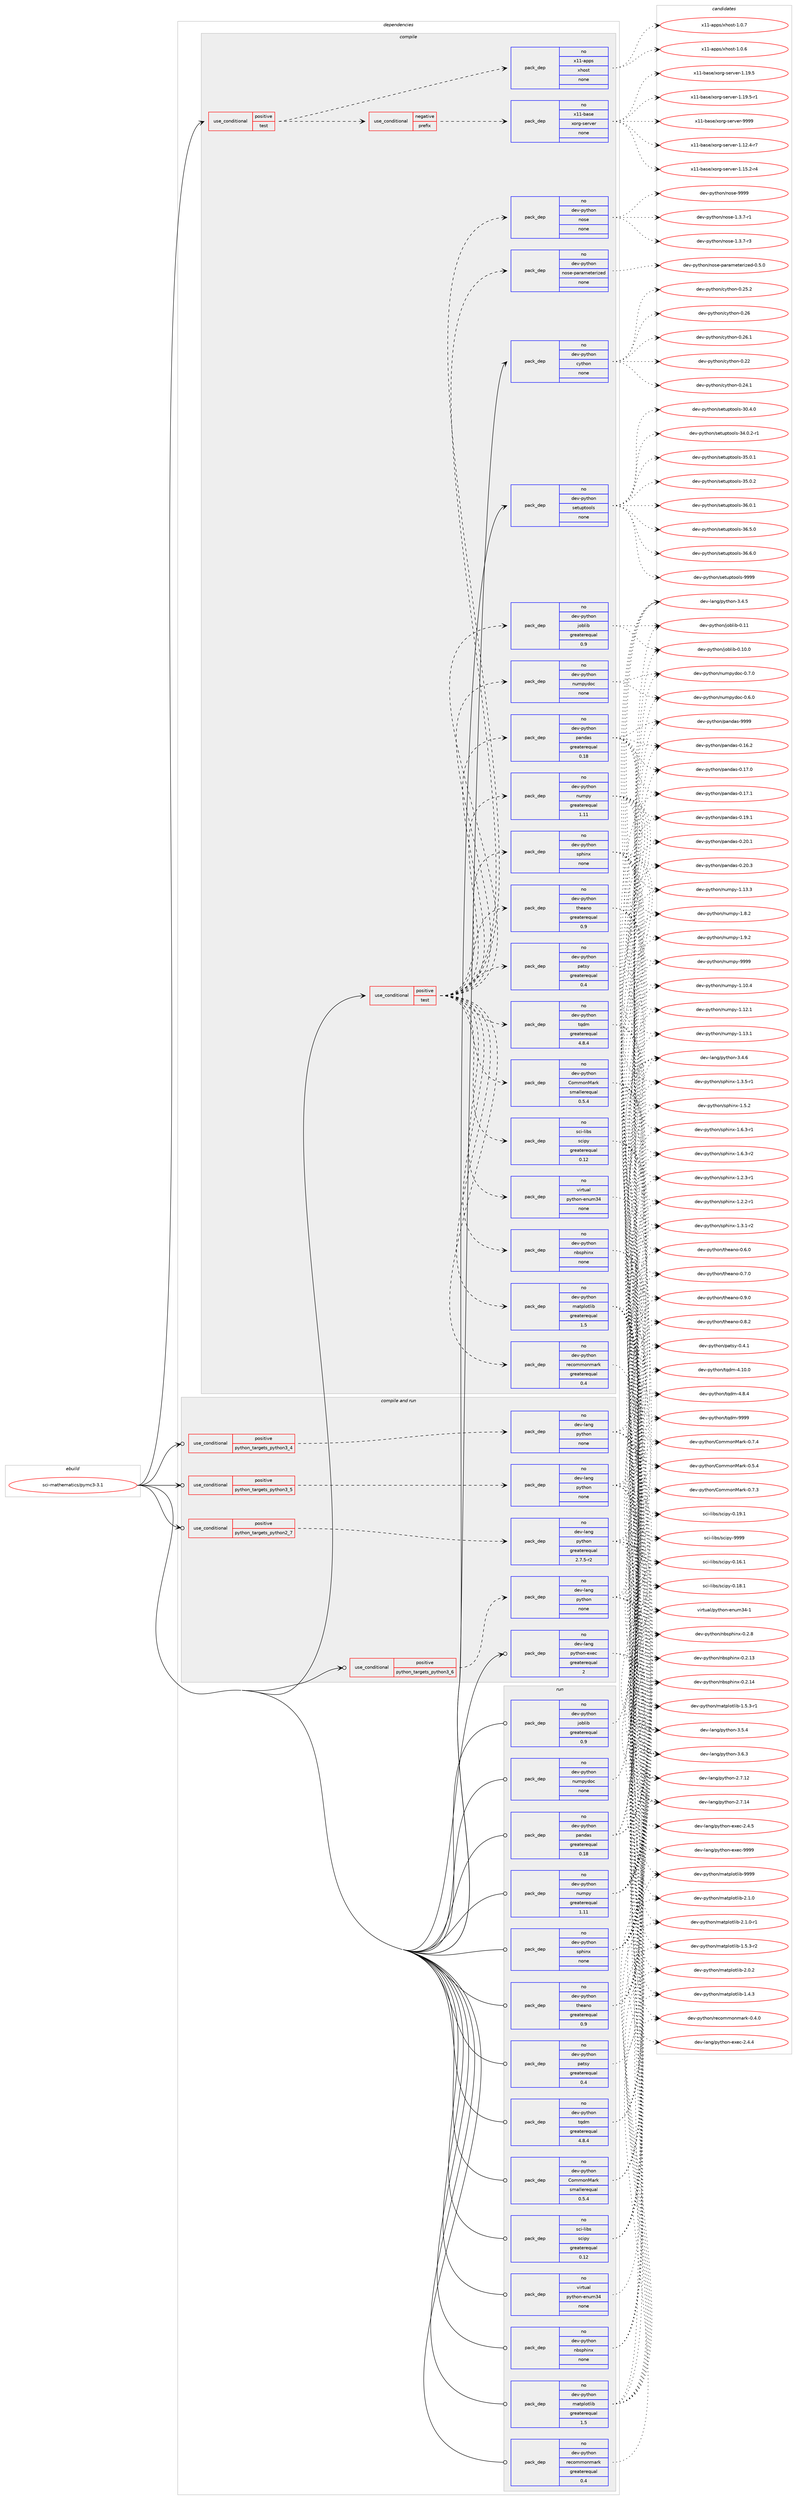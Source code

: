 digraph prolog {

# *************
# Graph options
# *************

newrank=true;
concentrate=true;
compound=true;
graph [rankdir=LR,fontname=Helvetica,fontsize=10,ranksep=1.5];#, ranksep=2.5, nodesep=0.2];
edge  [arrowhead=vee];
node  [fontname=Helvetica,fontsize=10];

# **********
# The ebuild
# **********

subgraph cluster_leftcol {
color=gray;
rank=same;
label=<<i>ebuild</i>>;
id [label="sci-mathematics/pymc3-3.1", color=red, width=4, href="../sci-mathematics/pymc3-3.1.svg"];
}

# ****************
# The dependencies
# ****************

subgraph cluster_midcol {
color=gray;
label=<<i>dependencies</i>>;
subgraph cluster_compile {
fillcolor="#eeeeee";
style=filled;
label=<<i>compile</i>>;
subgraph cond111652 {
dependency456112 [label=<<TABLE BORDER="0" CELLBORDER="1" CELLSPACING="0" CELLPADDING="4"><TR><TD ROWSPAN="3" CELLPADDING="10">use_conditional</TD></TR><TR><TD>positive</TD></TR><TR><TD>test</TD></TR></TABLE>>, shape=none, color=red];
subgraph cond111653 {
dependency456113 [label=<<TABLE BORDER="0" CELLBORDER="1" CELLSPACING="0" CELLPADDING="4"><TR><TD ROWSPAN="3" CELLPADDING="10">use_conditional</TD></TR><TR><TD>negative</TD></TR><TR><TD>prefix</TD></TR></TABLE>>, shape=none, color=red];
subgraph pack336470 {
dependency456114 [label=<<TABLE BORDER="0" CELLBORDER="1" CELLSPACING="0" CELLPADDING="4" WIDTH="220"><TR><TD ROWSPAN="6" CELLPADDING="30">pack_dep</TD></TR><TR><TD WIDTH="110">no</TD></TR><TR><TD>x11-base</TD></TR><TR><TD>xorg-server</TD></TR><TR><TD>none</TD></TR><TR><TD></TD></TR></TABLE>>, shape=none, color=blue];
}
dependency456113:e -> dependency456114:w [weight=20,style="dashed",arrowhead="vee"];
}
dependency456112:e -> dependency456113:w [weight=20,style="dashed",arrowhead="vee"];
subgraph pack336471 {
dependency456115 [label=<<TABLE BORDER="0" CELLBORDER="1" CELLSPACING="0" CELLPADDING="4" WIDTH="220"><TR><TD ROWSPAN="6" CELLPADDING="30">pack_dep</TD></TR><TR><TD WIDTH="110">no</TD></TR><TR><TD>x11-apps</TD></TR><TR><TD>xhost</TD></TR><TR><TD>none</TD></TR><TR><TD></TD></TR></TABLE>>, shape=none, color=blue];
}
dependency456112:e -> dependency456115:w [weight=20,style="dashed",arrowhead="vee"];
}
id:e -> dependency456112:w [weight=20,style="solid",arrowhead="vee"];
subgraph cond111654 {
dependency456116 [label=<<TABLE BORDER="0" CELLBORDER="1" CELLSPACING="0" CELLPADDING="4"><TR><TD ROWSPAN="3" CELLPADDING="10">use_conditional</TD></TR><TR><TD>positive</TD></TR><TR><TD>test</TD></TR></TABLE>>, shape=none, color=red];
subgraph pack336472 {
dependency456117 [label=<<TABLE BORDER="0" CELLBORDER="1" CELLSPACING="0" CELLPADDING="4" WIDTH="220"><TR><TD ROWSPAN="6" CELLPADDING="30">pack_dep</TD></TR><TR><TD WIDTH="110">no</TD></TR><TR><TD>dev-python</TD></TR><TR><TD>CommonMark</TD></TR><TR><TD>smallerequal</TD></TR><TR><TD>0.5.4</TD></TR></TABLE>>, shape=none, color=blue];
}
dependency456116:e -> dependency456117:w [weight=20,style="dashed",arrowhead="vee"];
subgraph pack336473 {
dependency456118 [label=<<TABLE BORDER="0" CELLBORDER="1" CELLSPACING="0" CELLPADDING="4" WIDTH="220"><TR><TD ROWSPAN="6" CELLPADDING="30">pack_dep</TD></TR><TR><TD WIDTH="110">no</TD></TR><TR><TD>dev-python</TD></TR><TR><TD>joblib</TD></TR><TR><TD>greaterequal</TD></TR><TR><TD>0.9</TD></TR></TABLE>>, shape=none, color=blue];
}
dependency456116:e -> dependency456118:w [weight=20,style="dashed",arrowhead="vee"];
subgraph pack336474 {
dependency456119 [label=<<TABLE BORDER="0" CELLBORDER="1" CELLSPACING="0" CELLPADDING="4" WIDTH="220"><TR><TD ROWSPAN="6" CELLPADDING="30">pack_dep</TD></TR><TR><TD WIDTH="110">no</TD></TR><TR><TD>dev-python</TD></TR><TR><TD>numpy</TD></TR><TR><TD>greaterequal</TD></TR><TR><TD>1.11</TD></TR></TABLE>>, shape=none, color=blue];
}
dependency456116:e -> dependency456119:w [weight=20,style="dashed",arrowhead="vee"];
subgraph pack336475 {
dependency456120 [label=<<TABLE BORDER="0" CELLBORDER="1" CELLSPACING="0" CELLPADDING="4" WIDTH="220"><TR><TD ROWSPAN="6" CELLPADDING="30">pack_dep</TD></TR><TR><TD WIDTH="110">no</TD></TR><TR><TD>dev-python</TD></TR><TR><TD>matplotlib</TD></TR><TR><TD>greaterequal</TD></TR><TR><TD>1.5</TD></TR></TABLE>>, shape=none, color=blue];
}
dependency456116:e -> dependency456120:w [weight=20,style="dashed",arrowhead="vee"];
subgraph pack336476 {
dependency456121 [label=<<TABLE BORDER="0" CELLBORDER="1" CELLSPACING="0" CELLPADDING="4" WIDTH="220"><TR><TD ROWSPAN="6" CELLPADDING="30">pack_dep</TD></TR><TR><TD WIDTH="110">no</TD></TR><TR><TD>dev-python</TD></TR><TR><TD>nbsphinx</TD></TR><TR><TD>none</TD></TR><TR><TD></TD></TR></TABLE>>, shape=none, color=blue];
}
dependency456116:e -> dependency456121:w [weight=20,style="dashed",arrowhead="vee"];
subgraph pack336477 {
dependency456122 [label=<<TABLE BORDER="0" CELLBORDER="1" CELLSPACING="0" CELLPADDING="4" WIDTH="220"><TR><TD ROWSPAN="6" CELLPADDING="30">pack_dep</TD></TR><TR><TD WIDTH="110">no</TD></TR><TR><TD>dev-python</TD></TR><TR><TD>numpydoc</TD></TR><TR><TD>none</TD></TR><TR><TD></TD></TR></TABLE>>, shape=none, color=blue];
}
dependency456116:e -> dependency456122:w [weight=20,style="dashed",arrowhead="vee"];
subgraph pack336478 {
dependency456123 [label=<<TABLE BORDER="0" CELLBORDER="1" CELLSPACING="0" CELLPADDING="4" WIDTH="220"><TR><TD ROWSPAN="6" CELLPADDING="30">pack_dep</TD></TR><TR><TD WIDTH="110">no</TD></TR><TR><TD>dev-python</TD></TR><TR><TD>pandas</TD></TR><TR><TD>greaterequal</TD></TR><TR><TD>0.18</TD></TR></TABLE>>, shape=none, color=blue];
}
dependency456116:e -> dependency456123:w [weight=20,style="dashed",arrowhead="vee"];
subgraph pack336479 {
dependency456124 [label=<<TABLE BORDER="0" CELLBORDER="1" CELLSPACING="0" CELLPADDING="4" WIDTH="220"><TR><TD ROWSPAN="6" CELLPADDING="30">pack_dep</TD></TR><TR><TD WIDTH="110">no</TD></TR><TR><TD>dev-python</TD></TR><TR><TD>patsy</TD></TR><TR><TD>greaterequal</TD></TR><TR><TD>0.4</TD></TR></TABLE>>, shape=none, color=blue];
}
dependency456116:e -> dependency456124:w [weight=20,style="dashed",arrowhead="vee"];
subgraph pack336480 {
dependency456125 [label=<<TABLE BORDER="0" CELLBORDER="1" CELLSPACING="0" CELLPADDING="4" WIDTH="220"><TR><TD ROWSPAN="6" CELLPADDING="30">pack_dep</TD></TR><TR><TD WIDTH="110">no</TD></TR><TR><TD>dev-python</TD></TR><TR><TD>recommonmark</TD></TR><TR><TD>greaterequal</TD></TR><TR><TD>0.4</TD></TR></TABLE>>, shape=none, color=blue];
}
dependency456116:e -> dependency456125:w [weight=20,style="dashed",arrowhead="vee"];
subgraph pack336481 {
dependency456126 [label=<<TABLE BORDER="0" CELLBORDER="1" CELLSPACING="0" CELLPADDING="4" WIDTH="220"><TR><TD ROWSPAN="6" CELLPADDING="30">pack_dep</TD></TR><TR><TD WIDTH="110">no</TD></TR><TR><TD>dev-python</TD></TR><TR><TD>sphinx</TD></TR><TR><TD>none</TD></TR><TR><TD></TD></TR></TABLE>>, shape=none, color=blue];
}
dependency456116:e -> dependency456126:w [weight=20,style="dashed",arrowhead="vee"];
subgraph pack336482 {
dependency456127 [label=<<TABLE BORDER="0" CELLBORDER="1" CELLSPACING="0" CELLPADDING="4" WIDTH="220"><TR><TD ROWSPAN="6" CELLPADDING="30">pack_dep</TD></TR><TR><TD WIDTH="110">no</TD></TR><TR><TD>dev-python</TD></TR><TR><TD>theano</TD></TR><TR><TD>greaterequal</TD></TR><TR><TD>0.9</TD></TR></TABLE>>, shape=none, color=blue];
}
dependency456116:e -> dependency456127:w [weight=20,style="dashed",arrowhead="vee"];
subgraph pack336483 {
dependency456128 [label=<<TABLE BORDER="0" CELLBORDER="1" CELLSPACING="0" CELLPADDING="4" WIDTH="220"><TR><TD ROWSPAN="6" CELLPADDING="30">pack_dep</TD></TR><TR><TD WIDTH="110">no</TD></TR><TR><TD>dev-python</TD></TR><TR><TD>tqdm</TD></TR><TR><TD>greaterequal</TD></TR><TR><TD>4.8.4</TD></TR></TABLE>>, shape=none, color=blue];
}
dependency456116:e -> dependency456128:w [weight=20,style="dashed",arrowhead="vee"];
subgraph pack336484 {
dependency456129 [label=<<TABLE BORDER="0" CELLBORDER="1" CELLSPACING="0" CELLPADDING="4" WIDTH="220"><TR><TD ROWSPAN="6" CELLPADDING="30">pack_dep</TD></TR><TR><TD WIDTH="110">no</TD></TR><TR><TD>sci-libs</TD></TR><TR><TD>scipy</TD></TR><TR><TD>greaterequal</TD></TR><TR><TD>0.12</TD></TR></TABLE>>, shape=none, color=blue];
}
dependency456116:e -> dependency456129:w [weight=20,style="dashed",arrowhead="vee"];
subgraph pack336485 {
dependency456130 [label=<<TABLE BORDER="0" CELLBORDER="1" CELLSPACING="0" CELLPADDING="4" WIDTH="220"><TR><TD ROWSPAN="6" CELLPADDING="30">pack_dep</TD></TR><TR><TD WIDTH="110">no</TD></TR><TR><TD>virtual</TD></TR><TR><TD>python-enum34</TD></TR><TR><TD>none</TD></TR><TR><TD></TD></TR></TABLE>>, shape=none, color=blue];
}
dependency456116:e -> dependency456130:w [weight=20,style="dashed",arrowhead="vee"];
subgraph pack336486 {
dependency456131 [label=<<TABLE BORDER="0" CELLBORDER="1" CELLSPACING="0" CELLPADDING="4" WIDTH="220"><TR><TD ROWSPAN="6" CELLPADDING="30">pack_dep</TD></TR><TR><TD WIDTH="110">no</TD></TR><TR><TD>dev-python</TD></TR><TR><TD>nose</TD></TR><TR><TD>none</TD></TR><TR><TD></TD></TR></TABLE>>, shape=none, color=blue];
}
dependency456116:e -> dependency456131:w [weight=20,style="dashed",arrowhead="vee"];
subgraph pack336487 {
dependency456132 [label=<<TABLE BORDER="0" CELLBORDER="1" CELLSPACING="0" CELLPADDING="4" WIDTH="220"><TR><TD ROWSPAN="6" CELLPADDING="30">pack_dep</TD></TR><TR><TD WIDTH="110">no</TD></TR><TR><TD>dev-python</TD></TR><TR><TD>nose-parameterized</TD></TR><TR><TD>none</TD></TR><TR><TD></TD></TR></TABLE>>, shape=none, color=blue];
}
dependency456116:e -> dependency456132:w [weight=20,style="dashed",arrowhead="vee"];
}
id:e -> dependency456116:w [weight=20,style="solid",arrowhead="vee"];
subgraph pack336488 {
dependency456133 [label=<<TABLE BORDER="0" CELLBORDER="1" CELLSPACING="0" CELLPADDING="4" WIDTH="220"><TR><TD ROWSPAN="6" CELLPADDING="30">pack_dep</TD></TR><TR><TD WIDTH="110">no</TD></TR><TR><TD>dev-python</TD></TR><TR><TD>cython</TD></TR><TR><TD>none</TD></TR><TR><TD></TD></TR></TABLE>>, shape=none, color=blue];
}
id:e -> dependency456133:w [weight=20,style="solid",arrowhead="vee"];
subgraph pack336489 {
dependency456134 [label=<<TABLE BORDER="0" CELLBORDER="1" CELLSPACING="0" CELLPADDING="4" WIDTH="220"><TR><TD ROWSPAN="6" CELLPADDING="30">pack_dep</TD></TR><TR><TD WIDTH="110">no</TD></TR><TR><TD>dev-python</TD></TR><TR><TD>setuptools</TD></TR><TR><TD>none</TD></TR><TR><TD></TD></TR></TABLE>>, shape=none, color=blue];
}
id:e -> dependency456134:w [weight=20,style="solid",arrowhead="vee"];
}
subgraph cluster_compileandrun {
fillcolor="#eeeeee";
style=filled;
label=<<i>compile and run</i>>;
subgraph cond111655 {
dependency456135 [label=<<TABLE BORDER="0" CELLBORDER="1" CELLSPACING="0" CELLPADDING="4"><TR><TD ROWSPAN="3" CELLPADDING="10">use_conditional</TD></TR><TR><TD>positive</TD></TR><TR><TD>python_targets_python2_7</TD></TR></TABLE>>, shape=none, color=red];
subgraph pack336490 {
dependency456136 [label=<<TABLE BORDER="0" CELLBORDER="1" CELLSPACING="0" CELLPADDING="4" WIDTH="220"><TR><TD ROWSPAN="6" CELLPADDING="30">pack_dep</TD></TR><TR><TD WIDTH="110">no</TD></TR><TR><TD>dev-lang</TD></TR><TR><TD>python</TD></TR><TR><TD>greaterequal</TD></TR><TR><TD>2.7.5-r2</TD></TR></TABLE>>, shape=none, color=blue];
}
dependency456135:e -> dependency456136:w [weight=20,style="dashed",arrowhead="vee"];
}
id:e -> dependency456135:w [weight=20,style="solid",arrowhead="odotvee"];
subgraph cond111656 {
dependency456137 [label=<<TABLE BORDER="0" CELLBORDER="1" CELLSPACING="0" CELLPADDING="4"><TR><TD ROWSPAN="3" CELLPADDING="10">use_conditional</TD></TR><TR><TD>positive</TD></TR><TR><TD>python_targets_python3_4</TD></TR></TABLE>>, shape=none, color=red];
subgraph pack336491 {
dependency456138 [label=<<TABLE BORDER="0" CELLBORDER="1" CELLSPACING="0" CELLPADDING="4" WIDTH="220"><TR><TD ROWSPAN="6" CELLPADDING="30">pack_dep</TD></TR><TR><TD WIDTH="110">no</TD></TR><TR><TD>dev-lang</TD></TR><TR><TD>python</TD></TR><TR><TD>none</TD></TR><TR><TD></TD></TR></TABLE>>, shape=none, color=blue];
}
dependency456137:e -> dependency456138:w [weight=20,style="dashed",arrowhead="vee"];
}
id:e -> dependency456137:w [weight=20,style="solid",arrowhead="odotvee"];
subgraph cond111657 {
dependency456139 [label=<<TABLE BORDER="0" CELLBORDER="1" CELLSPACING="0" CELLPADDING="4"><TR><TD ROWSPAN="3" CELLPADDING="10">use_conditional</TD></TR><TR><TD>positive</TD></TR><TR><TD>python_targets_python3_5</TD></TR></TABLE>>, shape=none, color=red];
subgraph pack336492 {
dependency456140 [label=<<TABLE BORDER="0" CELLBORDER="1" CELLSPACING="0" CELLPADDING="4" WIDTH="220"><TR><TD ROWSPAN="6" CELLPADDING="30">pack_dep</TD></TR><TR><TD WIDTH="110">no</TD></TR><TR><TD>dev-lang</TD></TR><TR><TD>python</TD></TR><TR><TD>none</TD></TR><TR><TD></TD></TR></TABLE>>, shape=none, color=blue];
}
dependency456139:e -> dependency456140:w [weight=20,style="dashed",arrowhead="vee"];
}
id:e -> dependency456139:w [weight=20,style="solid",arrowhead="odotvee"];
subgraph cond111658 {
dependency456141 [label=<<TABLE BORDER="0" CELLBORDER="1" CELLSPACING="0" CELLPADDING="4"><TR><TD ROWSPAN="3" CELLPADDING="10">use_conditional</TD></TR><TR><TD>positive</TD></TR><TR><TD>python_targets_python3_6</TD></TR></TABLE>>, shape=none, color=red];
subgraph pack336493 {
dependency456142 [label=<<TABLE BORDER="0" CELLBORDER="1" CELLSPACING="0" CELLPADDING="4" WIDTH="220"><TR><TD ROWSPAN="6" CELLPADDING="30">pack_dep</TD></TR><TR><TD WIDTH="110">no</TD></TR><TR><TD>dev-lang</TD></TR><TR><TD>python</TD></TR><TR><TD>none</TD></TR><TR><TD></TD></TR></TABLE>>, shape=none, color=blue];
}
dependency456141:e -> dependency456142:w [weight=20,style="dashed",arrowhead="vee"];
}
id:e -> dependency456141:w [weight=20,style="solid",arrowhead="odotvee"];
subgraph pack336494 {
dependency456143 [label=<<TABLE BORDER="0" CELLBORDER="1" CELLSPACING="0" CELLPADDING="4" WIDTH="220"><TR><TD ROWSPAN="6" CELLPADDING="30">pack_dep</TD></TR><TR><TD WIDTH="110">no</TD></TR><TR><TD>dev-lang</TD></TR><TR><TD>python-exec</TD></TR><TR><TD>greaterequal</TD></TR><TR><TD>2</TD></TR></TABLE>>, shape=none, color=blue];
}
id:e -> dependency456143:w [weight=20,style="solid",arrowhead="odotvee"];
}
subgraph cluster_run {
fillcolor="#eeeeee";
style=filled;
label=<<i>run</i>>;
subgraph pack336495 {
dependency456144 [label=<<TABLE BORDER="0" CELLBORDER="1" CELLSPACING="0" CELLPADDING="4" WIDTH="220"><TR><TD ROWSPAN="6" CELLPADDING="30">pack_dep</TD></TR><TR><TD WIDTH="110">no</TD></TR><TR><TD>dev-python</TD></TR><TR><TD>CommonMark</TD></TR><TR><TD>smallerequal</TD></TR><TR><TD>0.5.4</TD></TR></TABLE>>, shape=none, color=blue];
}
id:e -> dependency456144:w [weight=20,style="solid",arrowhead="odot"];
subgraph pack336496 {
dependency456145 [label=<<TABLE BORDER="0" CELLBORDER="1" CELLSPACING="0" CELLPADDING="4" WIDTH="220"><TR><TD ROWSPAN="6" CELLPADDING="30">pack_dep</TD></TR><TR><TD WIDTH="110">no</TD></TR><TR><TD>dev-python</TD></TR><TR><TD>joblib</TD></TR><TR><TD>greaterequal</TD></TR><TR><TD>0.9</TD></TR></TABLE>>, shape=none, color=blue];
}
id:e -> dependency456145:w [weight=20,style="solid",arrowhead="odot"];
subgraph pack336497 {
dependency456146 [label=<<TABLE BORDER="0" CELLBORDER="1" CELLSPACING="0" CELLPADDING="4" WIDTH="220"><TR><TD ROWSPAN="6" CELLPADDING="30">pack_dep</TD></TR><TR><TD WIDTH="110">no</TD></TR><TR><TD>dev-python</TD></TR><TR><TD>matplotlib</TD></TR><TR><TD>greaterequal</TD></TR><TR><TD>1.5</TD></TR></TABLE>>, shape=none, color=blue];
}
id:e -> dependency456146:w [weight=20,style="solid",arrowhead="odot"];
subgraph pack336498 {
dependency456147 [label=<<TABLE BORDER="0" CELLBORDER="1" CELLSPACING="0" CELLPADDING="4" WIDTH="220"><TR><TD ROWSPAN="6" CELLPADDING="30">pack_dep</TD></TR><TR><TD WIDTH="110">no</TD></TR><TR><TD>dev-python</TD></TR><TR><TD>nbsphinx</TD></TR><TR><TD>none</TD></TR><TR><TD></TD></TR></TABLE>>, shape=none, color=blue];
}
id:e -> dependency456147:w [weight=20,style="solid",arrowhead="odot"];
subgraph pack336499 {
dependency456148 [label=<<TABLE BORDER="0" CELLBORDER="1" CELLSPACING="0" CELLPADDING="4" WIDTH="220"><TR><TD ROWSPAN="6" CELLPADDING="30">pack_dep</TD></TR><TR><TD WIDTH="110">no</TD></TR><TR><TD>dev-python</TD></TR><TR><TD>numpy</TD></TR><TR><TD>greaterequal</TD></TR><TR><TD>1.11</TD></TR></TABLE>>, shape=none, color=blue];
}
id:e -> dependency456148:w [weight=20,style="solid",arrowhead="odot"];
subgraph pack336500 {
dependency456149 [label=<<TABLE BORDER="0" CELLBORDER="1" CELLSPACING="0" CELLPADDING="4" WIDTH="220"><TR><TD ROWSPAN="6" CELLPADDING="30">pack_dep</TD></TR><TR><TD WIDTH="110">no</TD></TR><TR><TD>dev-python</TD></TR><TR><TD>numpydoc</TD></TR><TR><TD>none</TD></TR><TR><TD></TD></TR></TABLE>>, shape=none, color=blue];
}
id:e -> dependency456149:w [weight=20,style="solid",arrowhead="odot"];
subgraph pack336501 {
dependency456150 [label=<<TABLE BORDER="0" CELLBORDER="1" CELLSPACING="0" CELLPADDING="4" WIDTH="220"><TR><TD ROWSPAN="6" CELLPADDING="30">pack_dep</TD></TR><TR><TD WIDTH="110">no</TD></TR><TR><TD>dev-python</TD></TR><TR><TD>pandas</TD></TR><TR><TD>greaterequal</TD></TR><TR><TD>0.18</TD></TR></TABLE>>, shape=none, color=blue];
}
id:e -> dependency456150:w [weight=20,style="solid",arrowhead="odot"];
subgraph pack336502 {
dependency456151 [label=<<TABLE BORDER="0" CELLBORDER="1" CELLSPACING="0" CELLPADDING="4" WIDTH="220"><TR><TD ROWSPAN="6" CELLPADDING="30">pack_dep</TD></TR><TR><TD WIDTH="110">no</TD></TR><TR><TD>dev-python</TD></TR><TR><TD>patsy</TD></TR><TR><TD>greaterequal</TD></TR><TR><TD>0.4</TD></TR></TABLE>>, shape=none, color=blue];
}
id:e -> dependency456151:w [weight=20,style="solid",arrowhead="odot"];
subgraph pack336503 {
dependency456152 [label=<<TABLE BORDER="0" CELLBORDER="1" CELLSPACING="0" CELLPADDING="4" WIDTH="220"><TR><TD ROWSPAN="6" CELLPADDING="30">pack_dep</TD></TR><TR><TD WIDTH="110">no</TD></TR><TR><TD>dev-python</TD></TR><TR><TD>recommonmark</TD></TR><TR><TD>greaterequal</TD></TR><TR><TD>0.4</TD></TR></TABLE>>, shape=none, color=blue];
}
id:e -> dependency456152:w [weight=20,style="solid",arrowhead="odot"];
subgraph pack336504 {
dependency456153 [label=<<TABLE BORDER="0" CELLBORDER="1" CELLSPACING="0" CELLPADDING="4" WIDTH="220"><TR><TD ROWSPAN="6" CELLPADDING="30">pack_dep</TD></TR><TR><TD WIDTH="110">no</TD></TR><TR><TD>dev-python</TD></TR><TR><TD>sphinx</TD></TR><TR><TD>none</TD></TR><TR><TD></TD></TR></TABLE>>, shape=none, color=blue];
}
id:e -> dependency456153:w [weight=20,style="solid",arrowhead="odot"];
subgraph pack336505 {
dependency456154 [label=<<TABLE BORDER="0" CELLBORDER="1" CELLSPACING="0" CELLPADDING="4" WIDTH="220"><TR><TD ROWSPAN="6" CELLPADDING="30">pack_dep</TD></TR><TR><TD WIDTH="110">no</TD></TR><TR><TD>dev-python</TD></TR><TR><TD>theano</TD></TR><TR><TD>greaterequal</TD></TR><TR><TD>0.9</TD></TR></TABLE>>, shape=none, color=blue];
}
id:e -> dependency456154:w [weight=20,style="solid",arrowhead="odot"];
subgraph pack336506 {
dependency456155 [label=<<TABLE BORDER="0" CELLBORDER="1" CELLSPACING="0" CELLPADDING="4" WIDTH="220"><TR><TD ROWSPAN="6" CELLPADDING="30">pack_dep</TD></TR><TR><TD WIDTH="110">no</TD></TR><TR><TD>dev-python</TD></TR><TR><TD>tqdm</TD></TR><TR><TD>greaterequal</TD></TR><TR><TD>4.8.4</TD></TR></TABLE>>, shape=none, color=blue];
}
id:e -> dependency456155:w [weight=20,style="solid",arrowhead="odot"];
subgraph pack336507 {
dependency456156 [label=<<TABLE BORDER="0" CELLBORDER="1" CELLSPACING="0" CELLPADDING="4" WIDTH="220"><TR><TD ROWSPAN="6" CELLPADDING="30">pack_dep</TD></TR><TR><TD WIDTH="110">no</TD></TR><TR><TD>sci-libs</TD></TR><TR><TD>scipy</TD></TR><TR><TD>greaterequal</TD></TR><TR><TD>0.12</TD></TR></TABLE>>, shape=none, color=blue];
}
id:e -> dependency456156:w [weight=20,style="solid",arrowhead="odot"];
subgraph pack336508 {
dependency456157 [label=<<TABLE BORDER="0" CELLBORDER="1" CELLSPACING="0" CELLPADDING="4" WIDTH="220"><TR><TD ROWSPAN="6" CELLPADDING="30">pack_dep</TD></TR><TR><TD WIDTH="110">no</TD></TR><TR><TD>virtual</TD></TR><TR><TD>python-enum34</TD></TR><TR><TD>none</TD></TR><TR><TD></TD></TR></TABLE>>, shape=none, color=blue];
}
id:e -> dependency456157:w [weight=20,style="solid",arrowhead="odot"];
}
}

# **************
# The candidates
# **************

subgraph cluster_choices {
rank=same;
color=gray;
label=<<i>candidates</i>>;

subgraph choice336470 {
color=black;
nodesep=1;
choice12049494598971151014712011111410345115101114118101114454946495046524511455 [label="x11-base/xorg-server-1.12.4-r7", color=red, width=4,href="../x11-base/xorg-server-1.12.4-r7.svg"];
choice12049494598971151014712011111410345115101114118101114454946495346504511452 [label="x11-base/xorg-server-1.15.2-r4", color=red, width=4,href="../x11-base/xorg-server-1.15.2-r4.svg"];
choice1204949459897115101471201111141034511510111411810111445494649574653 [label="x11-base/xorg-server-1.19.5", color=red, width=4,href="../x11-base/xorg-server-1.19.5.svg"];
choice12049494598971151014712011111410345115101114118101114454946495746534511449 [label="x11-base/xorg-server-1.19.5-r1", color=red, width=4,href="../x11-base/xorg-server-1.19.5-r1.svg"];
choice120494945989711510147120111114103451151011141181011144557575757 [label="x11-base/xorg-server-9999", color=red, width=4,href="../x11-base/xorg-server-9999.svg"];
dependency456114:e -> choice12049494598971151014712011111410345115101114118101114454946495046524511455:w [style=dotted,weight="100"];
dependency456114:e -> choice12049494598971151014712011111410345115101114118101114454946495346504511452:w [style=dotted,weight="100"];
dependency456114:e -> choice1204949459897115101471201111141034511510111411810111445494649574653:w [style=dotted,weight="100"];
dependency456114:e -> choice12049494598971151014712011111410345115101114118101114454946495746534511449:w [style=dotted,weight="100"];
dependency456114:e -> choice120494945989711510147120111114103451151011141181011144557575757:w [style=dotted,weight="100"];
}
subgraph choice336471 {
color=black;
nodesep=1;
choice1204949459711211211547120104111115116454946484654 [label="x11-apps/xhost-1.0.6", color=red, width=4,href="../x11-apps/xhost-1.0.6.svg"];
choice1204949459711211211547120104111115116454946484655 [label="x11-apps/xhost-1.0.7", color=red, width=4,href="../x11-apps/xhost-1.0.7.svg"];
dependency456115:e -> choice1204949459711211211547120104111115116454946484654:w [style=dotted,weight="100"];
dependency456115:e -> choice1204949459711211211547120104111115116454946484655:w [style=dotted,weight="100"];
}
subgraph choice336472 {
color=black;
nodesep=1;
choice1001011184511212111610411111047671111091091111107797114107454846534652 [label="dev-python/CommonMark-0.5.4", color=red, width=4,href="../dev-python/CommonMark-0.5.4.svg"];
choice1001011184511212111610411111047671111091091111107797114107454846554651 [label="dev-python/CommonMark-0.7.3", color=red, width=4,href="../dev-python/CommonMark-0.7.3.svg"];
choice1001011184511212111610411111047671111091091111107797114107454846554652 [label="dev-python/CommonMark-0.7.4", color=red, width=4,href="../dev-python/CommonMark-0.7.4.svg"];
dependency456117:e -> choice1001011184511212111610411111047671111091091111107797114107454846534652:w [style=dotted,weight="100"];
dependency456117:e -> choice1001011184511212111610411111047671111091091111107797114107454846554651:w [style=dotted,weight="100"];
dependency456117:e -> choice1001011184511212111610411111047671111091091111107797114107454846554652:w [style=dotted,weight="100"];
}
subgraph choice336473 {
color=black;
nodesep=1;
choice1001011184511212111610411111047106111981081059845484649484648 [label="dev-python/joblib-0.10.0", color=red, width=4,href="../dev-python/joblib-0.10.0.svg"];
choice100101118451121211161041111104710611198108105984548464949 [label="dev-python/joblib-0.11", color=red, width=4,href="../dev-python/joblib-0.11.svg"];
dependency456118:e -> choice1001011184511212111610411111047106111981081059845484649484648:w [style=dotted,weight="100"];
dependency456118:e -> choice100101118451121211161041111104710611198108105984548464949:w [style=dotted,weight="100"];
}
subgraph choice336474 {
color=black;
nodesep=1;
choice100101118451121211161041111104711011710911212145494649484652 [label="dev-python/numpy-1.10.4", color=red, width=4,href="../dev-python/numpy-1.10.4.svg"];
choice100101118451121211161041111104711011710911212145494649504649 [label="dev-python/numpy-1.12.1", color=red, width=4,href="../dev-python/numpy-1.12.1.svg"];
choice100101118451121211161041111104711011710911212145494649514649 [label="dev-python/numpy-1.13.1", color=red, width=4,href="../dev-python/numpy-1.13.1.svg"];
choice100101118451121211161041111104711011710911212145494649514651 [label="dev-python/numpy-1.13.3", color=red, width=4,href="../dev-python/numpy-1.13.3.svg"];
choice1001011184511212111610411111047110117109112121454946564650 [label="dev-python/numpy-1.8.2", color=red, width=4,href="../dev-python/numpy-1.8.2.svg"];
choice1001011184511212111610411111047110117109112121454946574650 [label="dev-python/numpy-1.9.2", color=red, width=4,href="../dev-python/numpy-1.9.2.svg"];
choice10010111845112121116104111110471101171091121214557575757 [label="dev-python/numpy-9999", color=red, width=4,href="../dev-python/numpy-9999.svg"];
dependency456119:e -> choice100101118451121211161041111104711011710911212145494649484652:w [style=dotted,weight="100"];
dependency456119:e -> choice100101118451121211161041111104711011710911212145494649504649:w [style=dotted,weight="100"];
dependency456119:e -> choice100101118451121211161041111104711011710911212145494649514649:w [style=dotted,weight="100"];
dependency456119:e -> choice100101118451121211161041111104711011710911212145494649514651:w [style=dotted,weight="100"];
dependency456119:e -> choice1001011184511212111610411111047110117109112121454946564650:w [style=dotted,weight="100"];
dependency456119:e -> choice1001011184511212111610411111047110117109112121454946574650:w [style=dotted,weight="100"];
dependency456119:e -> choice10010111845112121116104111110471101171091121214557575757:w [style=dotted,weight="100"];
}
subgraph choice336475 {
color=black;
nodesep=1;
choice10010111845112121116104111110471099711611210811111610810598454946524651 [label="dev-python/matplotlib-1.4.3", color=red, width=4,href="../dev-python/matplotlib-1.4.3.svg"];
choice100101118451121211161041111104710997116112108111116108105984549465346514511449 [label="dev-python/matplotlib-1.5.3-r1", color=red, width=4,href="../dev-python/matplotlib-1.5.3-r1.svg"];
choice100101118451121211161041111104710997116112108111116108105984549465346514511450 [label="dev-python/matplotlib-1.5.3-r2", color=red, width=4,href="../dev-python/matplotlib-1.5.3-r2.svg"];
choice10010111845112121116104111110471099711611210811111610810598455046484650 [label="dev-python/matplotlib-2.0.2", color=red, width=4,href="../dev-python/matplotlib-2.0.2.svg"];
choice10010111845112121116104111110471099711611210811111610810598455046494648 [label="dev-python/matplotlib-2.1.0", color=red, width=4,href="../dev-python/matplotlib-2.1.0.svg"];
choice100101118451121211161041111104710997116112108111116108105984550464946484511449 [label="dev-python/matplotlib-2.1.0-r1", color=red, width=4,href="../dev-python/matplotlib-2.1.0-r1.svg"];
choice100101118451121211161041111104710997116112108111116108105984557575757 [label="dev-python/matplotlib-9999", color=red, width=4,href="../dev-python/matplotlib-9999.svg"];
dependency456120:e -> choice10010111845112121116104111110471099711611210811111610810598454946524651:w [style=dotted,weight="100"];
dependency456120:e -> choice100101118451121211161041111104710997116112108111116108105984549465346514511449:w [style=dotted,weight="100"];
dependency456120:e -> choice100101118451121211161041111104710997116112108111116108105984549465346514511450:w [style=dotted,weight="100"];
dependency456120:e -> choice10010111845112121116104111110471099711611210811111610810598455046484650:w [style=dotted,weight="100"];
dependency456120:e -> choice10010111845112121116104111110471099711611210811111610810598455046494648:w [style=dotted,weight="100"];
dependency456120:e -> choice100101118451121211161041111104710997116112108111116108105984550464946484511449:w [style=dotted,weight="100"];
dependency456120:e -> choice100101118451121211161041111104710997116112108111116108105984557575757:w [style=dotted,weight="100"];
}
subgraph choice336476 {
color=black;
nodesep=1;
choice10010111845112121116104111110471109811511210410511012045484650464951 [label="dev-python/nbsphinx-0.2.13", color=red, width=4,href="../dev-python/nbsphinx-0.2.13.svg"];
choice10010111845112121116104111110471109811511210410511012045484650464952 [label="dev-python/nbsphinx-0.2.14", color=red, width=4,href="../dev-python/nbsphinx-0.2.14.svg"];
choice100101118451121211161041111104711098115112104105110120454846504656 [label="dev-python/nbsphinx-0.2.8", color=red, width=4,href="../dev-python/nbsphinx-0.2.8.svg"];
dependency456121:e -> choice10010111845112121116104111110471109811511210410511012045484650464951:w [style=dotted,weight="100"];
dependency456121:e -> choice10010111845112121116104111110471109811511210410511012045484650464952:w [style=dotted,weight="100"];
dependency456121:e -> choice100101118451121211161041111104711098115112104105110120454846504656:w [style=dotted,weight="100"];
}
subgraph choice336477 {
color=black;
nodesep=1;
choice100101118451121211161041111104711011710911212110011199454846544648 [label="dev-python/numpydoc-0.6.0", color=red, width=4,href="../dev-python/numpydoc-0.6.0.svg"];
choice100101118451121211161041111104711011710911212110011199454846554648 [label="dev-python/numpydoc-0.7.0", color=red, width=4,href="../dev-python/numpydoc-0.7.0.svg"];
dependency456122:e -> choice100101118451121211161041111104711011710911212110011199454846544648:w [style=dotted,weight="100"];
dependency456122:e -> choice100101118451121211161041111104711011710911212110011199454846554648:w [style=dotted,weight="100"];
}
subgraph choice336478 {
color=black;
nodesep=1;
choice1001011184511212111610411111047112971101009711545484649544650 [label="dev-python/pandas-0.16.2", color=red, width=4,href="../dev-python/pandas-0.16.2.svg"];
choice1001011184511212111610411111047112971101009711545484649554648 [label="dev-python/pandas-0.17.0", color=red, width=4,href="../dev-python/pandas-0.17.0.svg"];
choice1001011184511212111610411111047112971101009711545484649554649 [label="dev-python/pandas-0.17.1", color=red, width=4,href="../dev-python/pandas-0.17.1.svg"];
choice1001011184511212111610411111047112971101009711545484649574649 [label="dev-python/pandas-0.19.1", color=red, width=4,href="../dev-python/pandas-0.19.1.svg"];
choice1001011184511212111610411111047112971101009711545484650484649 [label="dev-python/pandas-0.20.1", color=red, width=4,href="../dev-python/pandas-0.20.1.svg"];
choice1001011184511212111610411111047112971101009711545484650484651 [label="dev-python/pandas-0.20.3", color=red, width=4,href="../dev-python/pandas-0.20.3.svg"];
choice100101118451121211161041111104711297110100971154557575757 [label="dev-python/pandas-9999", color=red, width=4,href="../dev-python/pandas-9999.svg"];
dependency456123:e -> choice1001011184511212111610411111047112971101009711545484649544650:w [style=dotted,weight="100"];
dependency456123:e -> choice1001011184511212111610411111047112971101009711545484649554648:w [style=dotted,weight="100"];
dependency456123:e -> choice1001011184511212111610411111047112971101009711545484649554649:w [style=dotted,weight="100"];
dependency456123:e -> choice1001011184511212111610411111047112971101009711545484649574649:w [style=dotted,weight="100"];
dependency456123:e -> choice1001011184511212111610411111047112971101009711545484650484649:w [style=dotted,weight="100"];
dependency456123:e -> choice1001011184511212111610411111047112971101009711545484650484651:w [style=dotted,weight="100"];
dependency456123:e -> choice100101118451121211161041111104711297110100971154557575757:w [style=dotted,weight="100"];
}
subgraph choice336479 {
color=black;
nodesep=1;
choice100101118451121211161041111104711297116115121454846524649 [label="dev-python/patsy-0.4.1", color=red, width=4,href="../dev-python/patsy-0.4.1.svg"];
dependency456124:e -> choice100101118451121211161041111104711297116115121454846524649:w [style=dotted,weight="100"];
}
subgraph choice336480 {
color=black;
nodesep=1;
choice10010111845112121116104111110471141019911110910911111010997114107454846524648 [label="dev-python/recommonmark-0.4.0", color=red, width=4,href="../dev-python/recommonmark-0.4.0.svg"];
dependency456125:e -> choice10010111845112121116104111110471141019911110910911111010997114107454846524648:w [style=dotted,weight="100"];
}
subgraph choice336481 {
color=black;
nodesep=1;
choice10010111845112121116104111110471151121041051101204549465046504511449 [label="dev-python/sphinx-1.2.2-r1", color=red, width=4,href="../dev-python/sphinx-1.2.2-r1.svg"];
choice10010111845112121116104111110471151121041051101204549465046514511449 [label="dev-python/sphinx-1.2.3-r1", color=red, width=4,href="../dev-python/sphinx-1.2.3-r1.svg"];
choice10010111845112121116104111110471151121041051101204549465146494511450 [label="dev-python/sphinx-1.3.1-r2", color=red, width=4,href="../dev-python/sphinx-1.3.1-r2.svg"];
choice10010111845112121116104111110471151121041051101204549465146534511449 [label="dev-python/sphinx-1.3.5-r1", color=red, width=4,href="../dev-python/sphinx-1.3.5-r1.svg"];
choice1001011184511212111610411111047115112104105110120454946534650 [label="dev-python/sphinx-1.5.2", color=red, width=4,href="../dev-python/sphinx-1.5.2.svg"];
choice10010111845112121116104111110471151121041051101204549465446514511449 [label="dev-python/sphinx-1.6.3-r1", color=red, width=4,href="../dev-python/sphinx-1.6.3-r1.svg"];
choice10010111845112121116104111110471151121041051101204549465446514511450 [label="dev-python/sphinx-1.6.3-r2", color=red, width=4,href="../dev-python/sphinx-1.6.3-r2.svg"];
dependency456126:e -> choice10010111845112121116104111110471151121041051101204549465046504511449:w [style=dotted,weight="100"];
dependency456126:e -> choice10010111845112121116104111110471151121041051101204549465046514511449:w [style=dotted,weight="100"];
dependency456126:e -> choice10010111845112121116104111110471151121041051101204549465146494511450:w [style=dotted,weight="100"];
dependency456126:e -> choice10010111845112121116104111110471151121041051101204549465146534511449:w [style=dotted,weight="100"];
dependency456126:e -> choice1001011184511212111610411111047115112104105110120454946534650:w [style=dotted,weight="100"];
dependency456126:e -> choice10010111845112121116104111110471151121041051101204549465446514511449:w [style=dotted,weight="100"];
dependency456126:e -> choice10010111845112121116104111110471151121041051101204549465446514511450:w [style=dotted,weight="100"];
}
subgraph choice336482 {
color=black;
nodesep=1;
choice100101118451121211161041111104711610410197110111454846544648 [label="dev-python/theano-0.6.0", color=red, width=4,href="../dev-python/theano-0.6.0.svg"];
choice100101118451121211161041111104711610410197110111454846554648 [label="dev-python/theano-0.7.0", color=red, width=4,href="../dev-python/theano-0.7.0.svg"];
choice100101118451121211161041111104711610410197110111454846564650 [label="dev-python/theano-0.8.2", color=red, width=4,href="../dev-python/theano-0.8.2.svg"];
choice100101118451121211161041111104711610410197110111454846574648 [label="dev-python/theano-0.9.0", color=red, width=4,href="../dev-python/theano-0.9.0.svg"];
dependency456127:e -> choice100101118451121211161041111104711610410197110111454846544648:w [style=dotted,weight="100"];
dependency456127:e -> choice100101118451121211161041111104711610410197110111454846554648:w [style=dotted,weight="100"];
dependency456127:e -> choice100101118451121211161041111104711610410197110111454846564650:w [style=dotted,weight="100"];
dependency456127:e -> choice100101118451121211161041111104711610410197110111454846574648:w [style=dotted,weight="100"];
}
subgraph choice336483 {
color=black;
nodesep=1;
choice100101118451121211161041111104711611310010945524649484648 [label="dev-python/tqdm-4.10.0", color=red, width=4,href="../dev-python/tqdm-4.10.0.svg"];
choice1001011184511212111610411111047116113100109455246564652 [label="dev-python/tqdm-4.8.4", color=red, width=4,href="../dev-python/tqdm-4.8.4.svg"];
choice10010111845112121116104111110471161131001094557575757 [label="dev-python/tqdm-9999", color=red, width=4,href="../dev-python/tqdm-9999.svg"];
dependency456128:e -> choice100101118451121211161041111104711611310010945524649484648:w [style=dotted,weight="100"];
dependency456128:e -> choice1001011184511212111610411111047116113100109455246564652:w [style=dotted,weight="100"];
dependency456128:e -> choice10010111845112121116104111110471161131001094557575757:w [style=dotted,weight="100"];
}
subgraph choice336484 {
color=black;
nodesep=1;
choice115991054510810598115471159910511212145484649544649 [label="sci-libs/scipy-0.16.1", color=red, width=4,href="../sci-libs/scipy-0.16.1.svg"];
choice115991054510810598115471159910511212145484649564649 [label="sci-libs/scipy-0.18.1", color=red, width=4,href="../sci-libs/scipy-0.18.1.svg"];
choice115991054510810598115471159910511212145484649574649 [label="sci-libs/scipy-0.19.1", color=red, width=4,href="../sci-libs/scipy-0.19.1.svg"];
choice11599105451081059811547115991051121214557575757 [label="sci-libs/scipy-9999", color=red, width=4,href="../sci-libs/scipy-9999.svg"];
dependency456129:e -> choice115991054510810598115471159910511212145484649544649:w [style=dotted,weight="100"];
dependency456129:e -> choice115991054510810598115471159910511212145484649564649:w [style=dotted,weight="100"];
dependency456129:e -> choice115991054510810598115471159910511212145484649574649:w [style=dotted,weight="100"];
dependency456129:e -> choice11599105451081059811547115991051121214557575757:w [style=dotted,weight="100"];
}
subgraph choice336485 {
color=black;
nodesep=1;
choice11810511411611797108471121211161041111104510111011710951524549 [label="virtual/python-enum34-1", color=red, width=4,href="../virtual/python-enum34-1.svg"];
dependency456130:e -> choice11810511411611797108471121211161041111104510111011710951524549:w [style=dotted,weight="100"];
}
subgraph choice336486 {
color=black;
nodesep=1;
choice10010111845112121116104111110471101111151014549465146554511449 [label="dev-python/nose-1.3.7-r1", color=red, width=4,href="../dev-python/nose-1.3.7-r1.svg"];
choice10010111845112121116104111110471101111151014549465146554511451 [label="dev-python/nose-1.3.7-r3", color=red, width=4,href="../dev-python/nose-1.3.7-r3.svg"];
choice10010111845112121116104111110471101111151014557575757 [label="dev-python/nose-9999", color=red, width=4,href="../dev-python/nose-9999.svg"];
dependency456131:e -> choice10010111845112121116104111110471101111151014549465146554511449:w [style=dotted,weight="100"];
dependency456131:e -> choice10010111845112121116104111110471101111151014549465146554511451:w [style=dotted,weight="100"];
dependency456131:e -> choice10010111845112121116104111110471101111151014557575757:w [style=dotted,weight="100"];
}
subgraph choice336487 {
color=black;
nodesep=1;
choice1001011184511212111610411111047110111115101451129711497109101116101114105122101100454846534648 [label="dev-python/nose-parameterized-0.5.0", color=red, width=4,href="../dev-python/nose-parameterized-0.5.0.svg"];
dependency456132:e -> choice1001011184511212111610411111047110111115101451129711497109101116101114105122101100454846534648:w [style=dotted,weight="100"];
}
subgraph choice336488 {
color=black;
nodesep=1;
choice1001011184511212111610411111047991211161041111104548465050 [label="dev-python/cython-0.22", color=red, width=4,href="../dev-python/cython-0.22.svg"];
choice10010111845112121116104111110479912111610411111045484650524649 [label="dev-python/cython-0.24.1", color=red, width=4,href="../dev-python/cython-0.24.1.svg"];
choice10010111845112121116104111110479912111610411111045484650534650 [label="dev-python/cython-0.25.2", color=red, width=4,href="../dev-python/cython-0.25.2.svg"];
choice1001011184511212111610411111047991211161041111104548465054 [label="dev-python/cython-0.26", color=red, width=4,href="../dev-python/cython-0.26.svg"];
choice10010111845112121116104111110479912111610411111045484650544649 [label="dev-python/cython-0.26.1", color=red, width=4,href="../dev-python/cython-0.26.1.svg"];
dependency456133:e -> choice1001011184511212111610411111047991211161041111104548465050:w [style=dotted,weight="100"];
dependency456133:e -> choice10010111845112121116104111110479912111610411111045484650524649:w [style=dotted,weight="100"];
dependency456133:e -> choice10010111845112121116104111110479912111610411111045484650534650:w [style=dotted,weight="100"];
dependency456133:e -> choice1001011184511212111610411111047991211161041111104548465054:w [style=dotted,weight="100"];
dependency456133:e -> choice10010111845112121116104111110479912111610411111045484650544649:w [style=dotted,weight="100"];
}
subgraph choice336489 {
color=black;
nodesep=1;
choice100101118451121211161041111104711510111611711211611111110811545514846524648 [label="dev-python/setuptools-30.4.0", color=red, width=4,href="../dev-python/setuptools-30.4.0.svg"];
choice1001011184511212111610411111047115101116117112116111111108115455152464846504511449 [label="dev-python/setuptools-34.0.2-r1", color=red, width=4,href="../dev-python/setuptools-34.0.2-r1.svg"];
choice100101118451121211161041111104711510111611711211611111110811545515346484649 [label="dev-python/setuptools-35.0.1", color=red, width=4,href="../dev-python/setuptools-35.0.1.svg"];
choice100101118451121211161041111104711510111611711211611111110811545515346484650 [label="dev-python/setuptools-35.0.2", color=red, width=4,href="../dev-python/setuptools-35.0.2.svg"];
choice100101118451121211161041111104711510111611711211611111110811545515446484649 [label="dev-python/setuptools-36.0.1", color=red, width=4,href="../dev-python/setuptools-36.0.1.svg"];
choice100101118451121211161041111104711510111611711211611111110811545515446534648 [label="dev-python/setuptools-36.5.0", color=red, width=4,href="../dev-python/setuptools-36.5.0.svg"];
choice100101118451121211161041111104711510111611711211611111110811545515446544648 [label="dev-python/setuptools-36.6.0", color=red, width=4,href="../dev-python/setuptools-36.6.0.svg"];
choice10010111845112121116104111110471151011161171121161111111081154557575757 [label="dev-python/setuptools-9999", color=red, width=4,href="../dev-python/setuptools-9999.svg"];
dependency456134:e -> choice100101118451121211161041111104711510111611711211611111110811545514846524648:w [style=dotted,weight="100"];
dependency456134:e -> choice1001011184511212111610411111047115101116117112116111111108115455152464846504511449:w [style=dotted,weight="100"];
dependency456134:e -> choice100101118451121211161041111104711510111611711211611111110811545515346484649:w [style=dotted,weight="100"];
dependency456134:e -> choice100101118451121211161041111104711510111611711211611111110811545515346484650:w [style=dotted,weight="100"];
dependency456134:e -> choice100101118451121211161041111104711510111611711211611111110811545515446484649:w [style=dotted,weight="100"];
dependency456134:e -> choice100101118451121211161041111104711510111611711211611111110811545515446534648:w [style=dotted,weight="100"];
dependency456134:e -> choice100101118451121211161041111104711510111611711211611111110811545515446544648:w [style=dotted,weight="100"];
dependency456134:e -> choice10010111845112121116104111110471151011161171121161111111081154557575757:w [style=dotted,weight="100"];
}
subgraph choice336490 {
color=black;
nodesep=1;
choice10010111845108971101034711212111610411111045504655464950 [label="dev-lang/python-2.7.12", color=red, width=4,href="../dev-lang/python-2.7.12.svg"];
choice10010111845108971101034711212111610411111045504655464952 [label="dev-lang/python-2.7.14", color=red, width=4,href="../dev-lang/python-2.7.14.svg"];
choice100101118451089711010347112121116104111110455146524653 [label="dev-lang/python-3.4.5", color=red, width=4,href="../dev-lang/python-3.4.5.svg"];
choice100101118451089711010347112121116104111110455146524654 [label="dev-lang/python-3.4.6", color=red, width=4,href="../dev-lang/python-3.4.6.svg"];
choice100101118451089711010347112121116104111110455146534652 [label="dev-lang/python-3.5.4", color=red, width=4,href="../dev-lang/python-3.5.4.svg"];
choice100101118451089711010347112121116104111110455146544651 [label="dev-lang/python-3.6.3", color=red, width=4,href="../dev-lang/python-3.6.3.svg"];
dependency456136:e -> choice10010111845108971101034711212111610411111045504655464950:w [style=dotted,weight="100"];
dependency456136:e -> choice10010111845108971101034711212111610411111045504655464952:w [style=dotted,weight="100"];
dependency456136:e -> choice100101118451089711010347112121116104111110455146524653:w [style=dotted,weight="100"];
dependency456136:e -> choice100101118451089711010347112121116104111110455146524654:w [style=dotted,weight="100"];
dependency456136:e -> choice100101118451089711010347112121116104111110455146534652:w [style=dotted,weight="100"];
dependency456136:e -> choice100101118451089711010347112121116104111110455146544651:w [style=dotted,weight="100"];
}
subgraph choice336491 {
color=black;
nodesep=1;
choice10010111845108971101034711212111610411111045504655464950 [label="dev-lang/python-2.7.12", color=red, width=4,href="../dev-lang/python-2.7.12.svg"];
choice10010111845108971101034711212111610411111045504655464952 [label="dev-lang/python-2.7.14", color=red, width=4,href="../dev-lang/python-2.7.14.svg"];
choice100101118451089711010347112121116104111110455146524653 [label="dev-lang/python-3.4.5", color=red, width=4,href="../dev-lang/python-3.4.5.svg"];
choice100101118451089711010347112121116104111110455146524654 [label="dev-lang/python-3.4.6", color=red, width=4,href="../dev-lang/python-3.4.6.svg"];
choice100101118451089711010347112121116104111110455146534652 [label="dev-lang/python-3.5.4", color=red, width=4,href="../dev-lang/python-3.5.4.svg"];
choice100101118451089711010347112121116104111110455146544651 [label="dev-lang/python-3.6.3", color=red, width=4,href="../dev-lang/python-3.6.3.svg"];
dependency456138:e -> choice10010111845108971101034711212111610411111045504655464950:w [style=dotted,weight="100"];
dependency456138:e -> choice10010111845108971101034711212111610411111045504655464952:w [style=dotted,weight="100"];
dependency456138:e -> choice100101118451089711010347112121116104111110455146524653:w [style=dotted,weight="100"];
dependency456138:e -> choice100101118451089711010347112121116104111110455146524654:w [style=dotted,weight="100"];
dependency456138:e -> choice100101118451089711010347112121116104111110455146534652:w [style=dotted,weight="100"];
dependency456138:e -> choice100101118451089711010347112121116104111110455146544651:w [style=dotted,weight="100"];
}
subgraph choice336492 {
color=black;
nodesep=1;
choice10010111845108971101034711212111610411111045504655464950 [label="dev-lang/python-2.7.12", color=red, width=4,href="../dev-lang/python-2.7.12.svg"];
choice10010111845108971101034711212111610411111045504655464952 [label="dev-lang/python-2.7.14", color=red, width=4,href="../dev-lang/python-2.7.14.svg"];
choice100101118451089711010347112121116104111110455146524653 [label="dev-lang/python-3.4.5", color=red, width=4,href="../dev-lang/python-3.4.5.svg"];
choice100101118451089711010347112121116104111110455146524654 [label="dev-lang/python-3.4.6", color=red, width=4,href="../dev-lang/python-3.4.6.svg"];
choice100101118451089711010347112121116104111110455146534652 [label="dev-lang/python-3.5.4", color=red, width=4,href="../dev-lang/python-3.5.4.svg"];
choice100101118451089711010347112121116104111110455146544651 [label="dev-lang/python-3.6.3", color=red, width=4,href="../dev-lang/python-3.6.3.svg"];
dependency456140:e -> choice10010111845108971101034711212111610411111045504655464950:w [style=dotted,weight="100"];
dependency456140:e -> choice10010111845108971101034711212111610411111045504655464952:w [style=dotted,weight="100"];
dependency456140:e -> choice100101118451089711010347112121116104111110455146524653:w [style=dotted,weight="100"];
dependency456140:e -> choice100101118451089711010347112121116104111110455146524654:w [style=dotted,weight="100"];
dependency456140:e -> choice100101118451089711010347112121116104111110455146534652:w [style=dotted,weight="100"];
dependency456140:e -> choice100101118451089711010347112121116104111110455146544651:w [style=dotted,weight="100"];
}
subgraph choice336493 {
color=black;
nodesep=1;
choice10010111845108971101034711212111610411111045504655464950 [label="dev-lang/python-2.7.12", color=red, width=4,href="../dev-lang/python-2.7.12.svg"];
choice10010111845108971101034711212111610411111045504655464952 [label="dev-lang/python-2.7.14", color=red, width=4,href="../dev-lang/python-2.7.14.svg"];
choice100101118451089711010347112121116104111110455146524653 [label="dev-lang/python-3.4.5", color=red, width=4,href="../dev-lang/python-3.4.5.svg"];
choice100101118451089711010347112121116104111110455146524654 [label="dev-lang/python-3.4.6", color=red, width=4,href="../dev-lang/python-3.4.6.svg"];
choice100101118451089711010347112121116104111110455146534652 [label="dev-lang/python-3.5.4", color=red, width=4,href="../dev-lang/python-3.5.4.svg"];
choice100101118451089711010347112121116104111110455146544651 [label="dev-lang/python-3.6.3", color=red, width=4,href="../dev-lang/python-3.6.3.svg"];
dependency456142:e -> choice10010111845108971101034711212111610411111045504655464950:w [style=dotted,weight="100"];
dependency456142:e -> choice10010111845108971101034711212111610411111045504655464952:w [style=dotted,weight="100"];
dependency456142:e -> choice100101118451089711010347112121116104111110455146524653:w [style=dotted,weight="100"];
dependency456142:e -> choice100101118451089711010347112121116104111110455146524654:w [style=dotted,weight="100"];
dependency456142:e -> choice100101118451089711010347112121116104111110455146534652:w [style=dotted,weight="100"];
dependency456142:e -> choice100101118451089711010347112121116104111110455146544651:w [style=dotted,weight="100"];
}
subgraph choice336494 {
color=black;
nodesep=1;
choice1001011184510897110103471121211161041111104510112010199455046524652 [label="dev-lang/python-exec-2.4.4", color=red, width=4,href="../dev-lang/python-exec-2.4.4.svg"];
choice1001011184510897110103471121211161041111104510112010199455046524653 [label="dev-lang/python-exec-2.4.5", color=red, width=4,href="../dev-lang/python-exec-2.4.5.svg"];
choice10010111845108971101034711212111610411111045101120101994557575757 [label="dev-lang/python-exec-9999", color=red, width=4,href="../dev-lang/python-exec-9999.svg"];
dependency456143:e -> choice1001011184510897110103471121211161041111104510112010199455046524652:w [style=dotted,weight="100"];
dependency456143:e -> choice1001011184510897110103471121211161041111104510112010199455046524653:w [style=dotted,weight="100"];
dependency456143:e -> choice10010111845108971101034711212111610411111045101120101994557575757:w [style=dotted,weight="100"];
}
subgraph choice336495 {
color=black;
nodesep=1;
choice1001011184511212111610411111047671111091091111107797114107454846534652 [label="dev-python/CommonMark-0.5.4", color=red, width=4,href="../dev-python/CommonMark-0.5.4.svg"];
choice1001011184511212111610411111047671111091091111107797114107454846554651 [label="dev-python/CommonMark-0.7.3", color=red, width=4,href="../dev-python/CommonMark-0.7.3.svg"];
choice1001011184511212111610411111047671111091091111107797114107454846554652 [label="dev-python/CommonMark-0.7.4", color=red, width=4,href="../dev-python/CommonMark-0.7.4.svg"];
dependency456144:e -> choice1001011184511212111610411111047671111091091111107797114107454846534652:w [style=dotted,weight="100"];
dependency456144:e -> choice1001011184511212111610411111047671111091091111107797114107454846554651:w [style=dotted,weight="100"];
dependency456144:e -> choice1001011184511212111610411111047671111091091111107797114107454846554652:w [style=dotted,weight="100"];
}
subgraph choice336496 {
color=black;
nodesep=1;
choice1001011184511212111610411111047106111981081059845484649484648 [label="dev-python/joblib-0.10.0", color=red, width=4,href="../dev-python/joblib-0.10.0.svg"];
choice100101118451121211161041111104710611198108105984548464949 [label="dev-python/joblib-0.11", color=red, width=4,href="../dev-python/joblib-0.11.svg"];
dependency456145:e -> choice1001011184511212111610411111047106111981081059845484649484648:w [style=dotted,weight="100"];
dependency456145:e -> choice100101118451121211161041111104710611198108105984548464949:w [style=dotted,weight="100"];
}
subgraph choice336497 {
color=black;
nodesep=1;
choice10010111845112121116104111110471099711611210811111610810598454946524651 [label="dev-python/matplotlib-1.4.3", color=red, width=4,href="../dev-python/matplotlib-1.4.3.svg"];
choice100101118451121211161041111104710997116112108111116108105984549465346514511449 [label="dev-python/matplotlib-1.5.3-r1", color=red, width=4,href="../dev-python/matplotlib-1.5.3-r1.svg"];
choice100101118451121211161041111104710997116112108111116108105984549465346514511450 [label="dev-python/matplotlib-1.5.3-r2", color=red, width=4,href="../dev-python/matplotlib-1.5.3-r2.svg"];
choice10010111845112121116104111110471099711611210811111610810598455046484650 [label="dev-python/matplotlib-2.0.2", color=red, width=4,href="../dev-python/matplotlib-2.0.2.svg"];
choice10010111845112121116104111110471099711611210811111610810598455046494648 [label="dev-python/matplotlib-2.1.0", color=red, width=4,href="../dev-python/matplotlib-2.1.0.svg"];
choice100101118451121211161041111104710997116112108111116108105984550464946484511449 [label="dev-python/matplotlib-2.1.0-r1", color=red, width=4,href="../dev-python/matplotlib-2.1.0-r1.svg"];
choice100101118451121211161041111104710997116112108111116108105984557575757 [label="dev-python/matplotlib-9999", color=red, width=4,href="../dev-python/matplotlib-9999.svg"];
dependency456146:e -> choice10010111845112121116104111110471099711611210811111610810598454946524651:w [style=dotted,weight="100"];
dependency456146:e -> choice100101118451121211161041111104710997116112108111116108105984549465346514511449:w [style=dotted,weight="100"];
dependency456146:e -> choice100101118451121211161041111104710997116112108111116108105984549465346514511450:w [style=dotted,weight="100"];
dependency456146:e -> choice10010111845112121116104111110471099711611210811111610810598455046484650:w [style=dotted,weight="100"];
dependency456146:e -> choice10010111845112121116104111110471099711611210811111610810598455046494648:w [style=dotted,weight="100"];
dependency456146:e -> choice100101118451121211161041111104710997116112108111116108105984550464946484511449:w [style=dotted,weight="100"];
dependency456146:e -> choice100101118451121211161041111104710997116112108111116108105984557575757:w [style=dotted,weight="100"];
}
subgraph choice336498 {
color=black;
nodesep=1;
choice10010111845112121116104111110471109811511210410511012045484650464951 [label="dev-python/nbsphinx-0.2.13", color=red, width=4,href="../dev-python/nbsphinx-0.2.13.svg"];
choice10010111845112121116104111110471109811511210410511012045484650464952 [label="dev-python/nbsphinx-0.2.14", color=red, width=4,href="../dev-python/nbsphinx-0.2.14.svg"];
choice100101118451121211161041111104711098115112104105110120454846504656 [label="dev-python/nbsphinx-0.2.8", color=red, width=4,href="../dev-python/nbsphinx-0.2.8.svg"];
dependency456147:e -> choice10010111845112121116104111110471109811511210410511012045484650464951:w [style=dotted,weight="100"];
dependency456147:e -> choice10010111845112121116104111110471109811511210410511012045484650464952:w [style=dotted,weight="100"];
dependency456147:e -> choice100101118451121211161041111104711098115112104105110120454846504656:w [style=dotted,weight="100"];
}
subgraph choice336499 {
color=black;
nodesep=1;
choice100101118451121211161041111104711011710911212145494649484652 [label="dev-python/numpy-1.10.4", color=red, width=4,href="../dev-python/numpy-1.10.4.svg"];
choice100101118451121211161041111104711011710911212145494649504649 [label="dev-python/numpy-1.12.1", color=red, width=4,href="../dev-python/numpy-1.12.1.svg"];
choice100101118451121211161041111104711011710911212145494649514649 [label="dev-python/numpy-1.13.1", color=red, width=4,href="../dev-python/numpy-1.13.1.svg"];
choice100101118451121211161041111104711011710911212145494649514651 [label="dev-python/numpy-1.13.3", color=red, width=4,href="../dev-python/numpy-1.13.3.svg"];
choice1001011184511212111610411111047110117109112121454946564650 [label="dev-python/numpy-1.8.2", color=red, width=4,href="../dev-python/numpy-1.8.2.svg"];
choice1001011184511212111610411111047110117109112121454946574650 [label="dev-python/numpy-1.9.2", color=red, width=4,href="../dev-python/numpy-1.9.2.svg"];
choice10010111845112121116104111110471101171091121214557575757 [label="dev-python/numpy-9999", color=red, width=4,href="../dev-python/numpy-9999.svg"];
dependency456148:e -> choice100101118451121211161041111104711011710911212145494649484652:w [style=dotted,weight="100"];
dependency456148:e -> choice100101118451121211161041111104711011710911212145494649504649:w [style=dotted,weight="100"];
dependency456148:e -> choice100101118451121211161041111104711011710911212145494649514649:w [style=dotted,weight="100"];
dependency456148:e -> choice100101118451121211161041111104711011710911212145494649514651:w [style=dotted,weight="100"];
dependency456148:e -> choice1001011184511212111610411111047110117109112121454946564650:w [style=dotted,weight="100"];
dependency456148:e -> choice1001011184511212111610411111047110117109112121454946574650:w [style=dotted,weight="100"];
dependency456148:e -> choice10010111845112121116104111110471101171091121214557575757:w [style=dotted,weight="100"];
}
subgraph choice336500 {
color=black;
nodesep=1;
choice100101118451121211161041111104711011710911212110011199454846544648 [label="dev-python/numpydoc-0.6.0", color=red, width=4,href="../dev-python/numpydoc-0.6.0.svg"];
choice100101118451121211161041111104711011710911212110011199454846554648 [label="dev-python/numpydoc-0.7.0", color=red, width=4,href="../dev-python/numpydoc-0.7.0.svg"];
dependency456149:e -> choice100101118451121211161041111104711011710911212110011199454846544648:w [style=dotted,weight="100"];
dependency456149:e -> choice100101118451121211161041111104711011710911212110011199454846554648:w [style=dotted,weight="100"];
}
subgraph choice336501 {
color=black;
nodesep=1;
choice1001011184511212111610411111047112971101009711545484649544650 [label="dev-python/pandas-0.16.2", color=red, width=4,href="../dev-python/pandas-0.16.2.svg"];
choice1001011184511212111610411111047112971101009711545484649554648 [label="dev-python/pandas-0.17.0", color=red, width=4,href="../dev-python/pandas-0.17.0.svg"];
choice1001011184511212111610411111047112971101009711545484649554649 [label="dev-python/pandas-0.17.1", color=red, width=4,href="../dev-python/pandas-0.17.1.svg"];
choice1001011184511212111610411111047112971101009711545484649574649 [label="dev-python/pandas-0.19.1", color=red, width=4,href="../dev-python/pandas-0.19.1.svg"];
choice1001011184511212111610411111047112971101009711545484650484649 [label="dev-python/pandas-0.20.1", color=red, width=4,href="../dev-python/pandas-0.20.1.svg"];
choice1001011184511212111610411111047112971101009711545484650484651 [label="dev-python/pandas-0.20.3", color=red, width=4,href="../dev-python/pandas-0.20.3.svg"];
choice100101118451121211161041111104711297110100971154557575757 [label="dev-python/pandas-9999", color=red, width=4,href="../dev-python/pandas-9999.svg"];
dependency456150:e -> choice1001011184511212111610411111047112971101009711545484649544650:w [style=dotted,weight="100"];
dependency456150:e -> choice1001011184511212111610411111047112971101009711545484649554648:w [style=dotted,weight="100"];
dependency456150:e -> choice1001011184511212111610411111047112971101009711545484649554649:w [style=dotted,weight="100"];
dependency456150:e -> choice1001011184511212111610411111047112971101009711545484649574649:w [style=dotted,weight="100"];
dependency456150:e -> choice1001011184511212111610411111047112971101009711545484650484649:w [style=dotted,weight="100"];
dependency456150:e -> choice1001011184511212111610411111047112971101009711545484650484651:w [style=dotted,weight="100"];
dependency456150:e -> choice100101118451121211161041111104711297110100971154557575757:w [style=dotted,weight="100"];
}
subgraph choice336502 {
color=black;
nodesep=1;
choice100101118451121211161041111104711297116115121454846524649 [label="dev-python/patsy-0.4.1", color=red, width=4,href="../dev-python/patsy-0.4.1.svg"];
dependency456151:e -> choice100101118451121211161041111104711297116115121454846524649:w [style=dotted,weight="100"];
}
subgraph choice336503 {
color=black;
nodesep=1;
choice10010111845112121116104111110471141019911110910911111010997114107454846524648 [label="dev-python/recommonmark-0.4.0", color=red, width=4,href="../dev-python/recommonmark-0.4.0.svg"];
dependency456152:e -> choice10010111845112121116104111110471141019911110910911111010997114107454846524648:w [style=dotted,weight="100"];
}
subgraph choice336504 {
color=black;
nodesep=1;
choice10010111845112121116104111110471151121041051101204549465046504511449 [label="dev-python/sphinx-1.2.2-r1", color=red, width=4,href="../dev-python/sphinx-1.2.2-r1.svg"];
choice10010111845112121116104111110471151121041051101204549465046514511449 [label="dev-python/sphinx-1.2.3-r1", color=red, width=4,href="../dev-python/sphinx-1.2.3-r1.svg"];
choice10010111845112121116104111110471151121041051101204549465146494511450 [label="dev-python/sphinx-1.3.1-r2", color=red, width=4,href="../dev-python/sphinx-1.3.1-r2.svg"];
choice10010111845112121116104111110471151121041051101204549465146534511449 [label="dev-python/sphinx-1.3.5-r1", color=red, width=4,href="../dev-python/sphinx-1.3.5-r1.svg"];
choice1001011184511212111610411111047115112104105110120454946534650 [label="dev-python/sphinx-1.5.2", color=red, width=4,href="../dev-python/sphinx-1.5.2.svg"];
choice10010111845112121116104111110471151121041051101204549465446514511449 [label="dev-python/sphinx-1.6.3-r1", color=red, width=4,href="../dev-python/sphinx-1.6.3-r1.svg"];
choice10010111845112121116104111110471151121041051101204549465446514511450 [label="dev-python/sphinx-1.6.3-r2", color=red, width=4,href="../dev-python/sphinx-1.6.3-r2.svg"];
dependency456153:e -> choice10010111845112121116104111110471151121041051101204549465046504511449:w [style=dotted,weight="100"];
dependency456153:e -> choice10010111845112121116104111110471151121041051101204549465046514511449:w [style=dotted,weight="100"];
dependency456153:e -> choice10010111845112121116104111110471151121041051101204549465146494511450:w [style=dotted,weight="100"];
dependency456153:e -> choice10010111845112121116104111110471151121041051101204549465146534511449:w [style=dotted,weight="100"];
dependency456153:e -> choice1001011184511212111610411111047115112104105110120454946534650:w [style=dotted,weight="100"];
dependency456153:e -> choice10010111845112121116104111110471151121041051101204549465446514511449:w [style=dotted,weight="100"];
dependency456153:e -> choice10010111845112121116104111110471151121041051101204549465446514511450:w [style=dotted,weight="100"];
}
subgraph choice336505 {
color=black;
nodesep=1;
choice100101118451121211161041111104711610410197110111454846544648 [label="dev-python/theano-0.6.0", color=red, width=4,href="../dev-python/theano-0.6.0.svg"];
choice100101118451121211161041111104711610410197110111454846554648 [label="dev-python/theano-0.7.0", color=red, width=4,href="../dev-python/theano-0.7.0.svg"];
choice100101118451121211161041111104711610410197110111454846564650 [label="dev-python/theano-0.8.2", color=red, width=4,href="../dev-python/theano-0.8.2.svg"];
choice100101118451121211161041111104711610410197110111454846574648 [label="dev-python/theano-0.9.0", color=red, width=4,href="../dev-python/theano-0.9.0.svg"];
dependency456154:e -> choice100101118451121211161041111104711610410197110111454846544648:w [style=dotted,weight="100"];
dependency456154:e -> choice100101118451121211161041111104711610410197110111454846554648:w [style=dotted,weight="100"];
dependency456154:e -> choice100101118451121211161041111104711610410197110111454846564650:w [style=dotted,weight="100"];
dependency456154:e -> choice100101118451121211161041111104711610410197110111454846574648:w [style=dotted,weight="100"];
}
subgraph choice336506 {
color=black;
nodesep=1;
choice100101118451121211161041111104711611310010945524649484648 [label="dev-python/tqdm-4.10.0", color=red, width=4,href="../dev-python/tqdm-4.10.0.svg"];
choice1001011184511212111610411111047116113100109455246564652 [label="dev-python/tqdm-4.8.4", color=red, width=4,href="../dev-python/tqdm-4.8.4.svg"];
choice10010111845112121116104111110471161131001094557575757 [label="dev-python/tqdm-9999", color=red, width=4,href="../dev-python/tqdm-9999.svg"];
dependency456155:e -> choice100101118451121211161041111104711611310010945524649484648:w [style=dotted,weight="100"];
dependency456155:e -> choice1001011184511212111610411111047116113100109455246564652:w [style=dotted,weight="100"];
dependency456155:e -> choice10010111845112121116104111110471161131001094557575757:w [style=dotted,weight="100"];
}
subgraph choice336507 {
color=black;
nodesep=1;
choice115991054510810598115471159910511212145484649544649 [label="sci-libs/scipy-0.16.1", color=red, width=4,href="../sci-libs/scipy-0.16.1.svg"];
choice115991054510810598115471159910511212145484649564649 [label="sci-libs/scipy-0.18.1", color=red, width=4,href="../sci-libs/scipy-0.18.1.svg"];
choice115991054510810598115471159910511212145484649574649 [label="sci-libs/scipy-0.19.1", color=red, width=4,href="../sci-libs/scipy-0.19.1.svg"];
choice11599105451081059811547115991051121214557575757 [label="sci-libs/scipy-9999", color=red, width=4,href="../sci-libs/scipy-9999.svg"];
dependency456156:e -> choice115991054510810598115471159910511212145484649544649:w [style=dotted,weight="100"];
dependency456156:e -> choice115991054510810598115471159910511212145484649564649:w [style=dotted,weight="100"];
dependency456156:e -> choice115991054510810598115471159910511212145484649574649:w [style=dotted,weight="100"];
dependency456156:e -> choice11599105451081059811547115991051121214557575757:w [style=dotted,weight="100"];
}
subgraph choice336508 {
color=black;
nodesep=1;
choice11810511411611797108471121211161041111104510111011710951524549 [label="virtual/python-enum34-1", color=red, width=4,href="../virtual/python-enum34-1.svg"];
dependency456157:e -> choice11810511411611797108471121211161041111104510111011710951524549:w [style=dotted,weight="100"];
}
}

}
